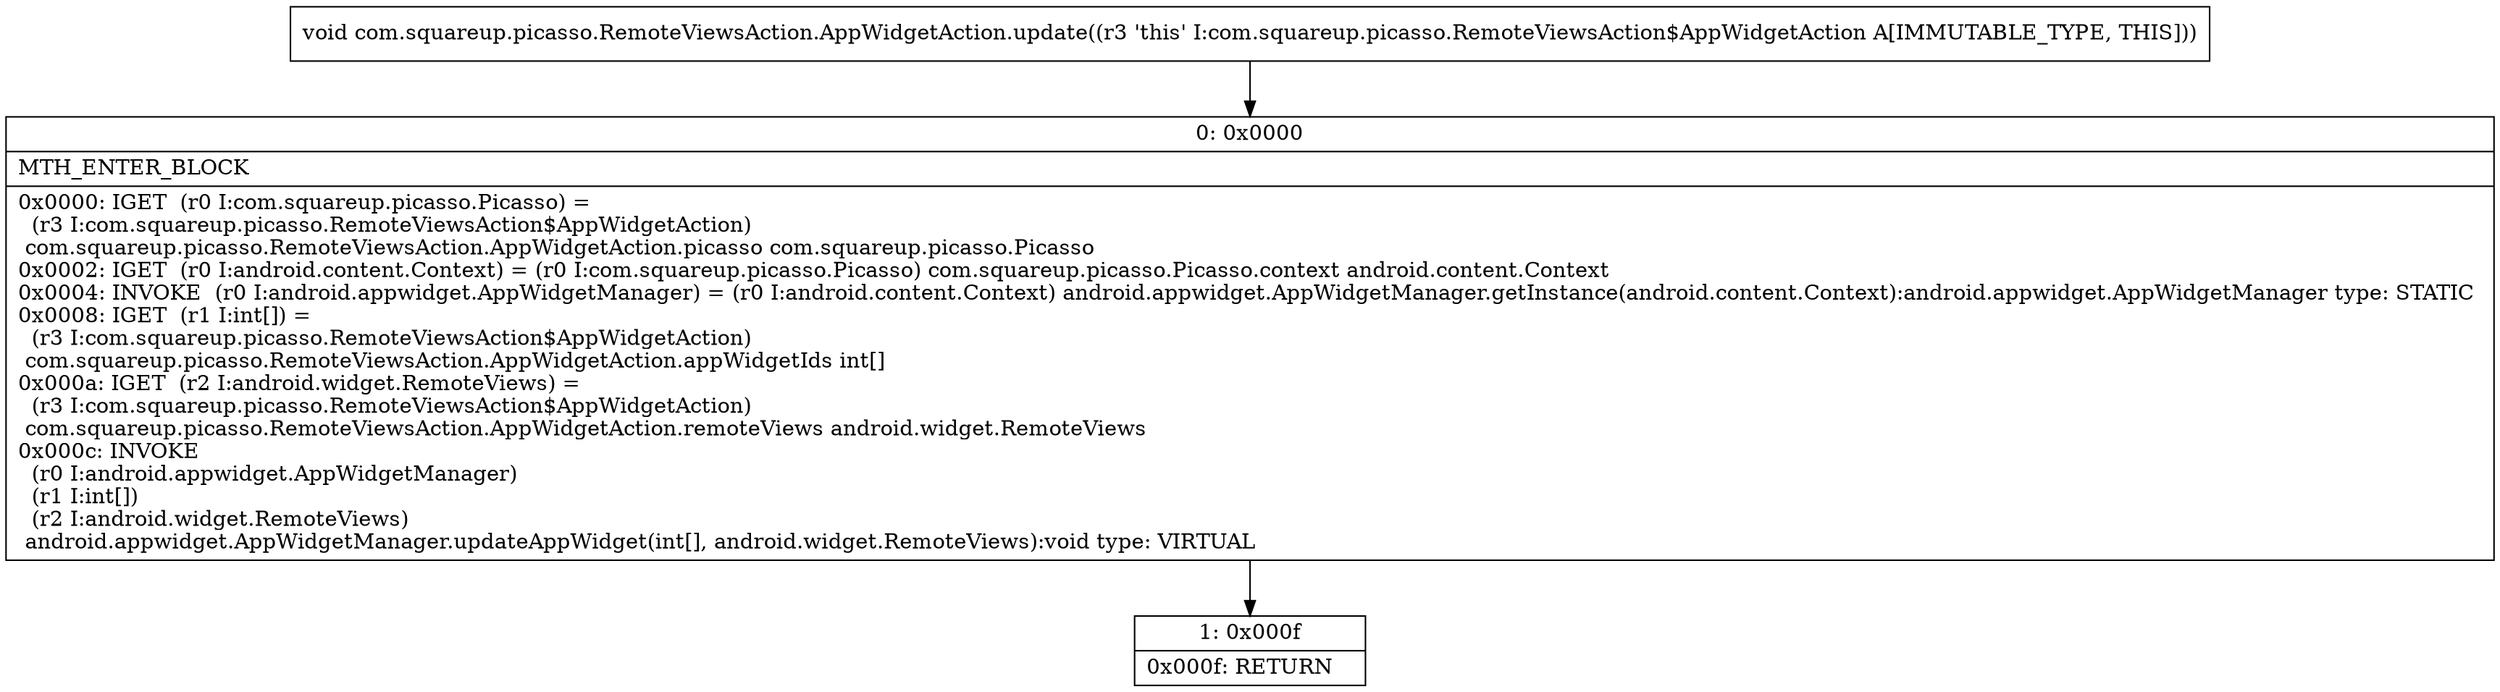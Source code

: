 digraph "CFG forcom.squareup.picasso.RemoteViewsAction.AppWidgetAction.update()V" {
Node_0 [shape=record,label="{0\:\ 0x0000|MTH_ENTER_BLOCK\l|0x0000: IGET  (r0 I:com.squareup.picasso.Picasso) = \l  (r3 I:com.squareup.picasso.RemoteViewsAction$AppWidgetAction)\l com.squareup.picasso.RemoteViewsAction.AppWidgetAction.picasso com.squareup.picasso.Picasso \l0x0002: IGET  (r0 I:android.content.Context) = (r0 I:com.squareup.picasso.Picasso) com.squareup.picasso.Picasso.context android.content.Context \l0x0004: INVOKE  (r0 I:android.appwidget.AppWidgetManager) = (r0 I:android.content.Context) android.appwidget.AppWidgetManager.getInstance(android.content.Context):android.appwidget.AppWidgetManager type: STATIC \l0x0008: IGET  (r1 I:int[]) = \l  (r3 I:com.squareup.picasso.RemoteViewsAction$AppWidgetAction)\l com.squareup.picasso.RemoteViewsAction.AppWidgetAction.appWidgetIds int[] \l0x000a: IGET  (r2 I:android.widget.RemoteViews) = \l  (r3 I:com.squareup.picasso.RemoteViewsAction$AppWidgetAction)\l com.squareup.picasso.RemoteViewsAction.AppWidgetAction.remoteViews android.widget.RemoteViews \l0x000c: INVOKE  \l  (r0 I:android.appwidget.AppWidgetManager)\l  (r1 I:int[])\l  (r2 I:android.widget.RemoteViews)\l android.appwidget.AppWidgetManager.updateAppWidget(int[], android.widget.RemoteViews):void type: VIRTUAL \l}"];
Node_1 [shape=record,label="{1\:\ 0x000f|0x000f: RETURN   \l}"];
MethodNode[shape=record,label="{void com.squareup.picasso.RemoteViewsAction.AppWidgetAction.update((r3 'this' I:com.squareup.picasso.RemoteViewsAction$AppWidgetAction A[IMMUTABLE_TYPE, THIS])) }"];
MethodNode -> Node_0;
Node_0 -> Node_1;
}

